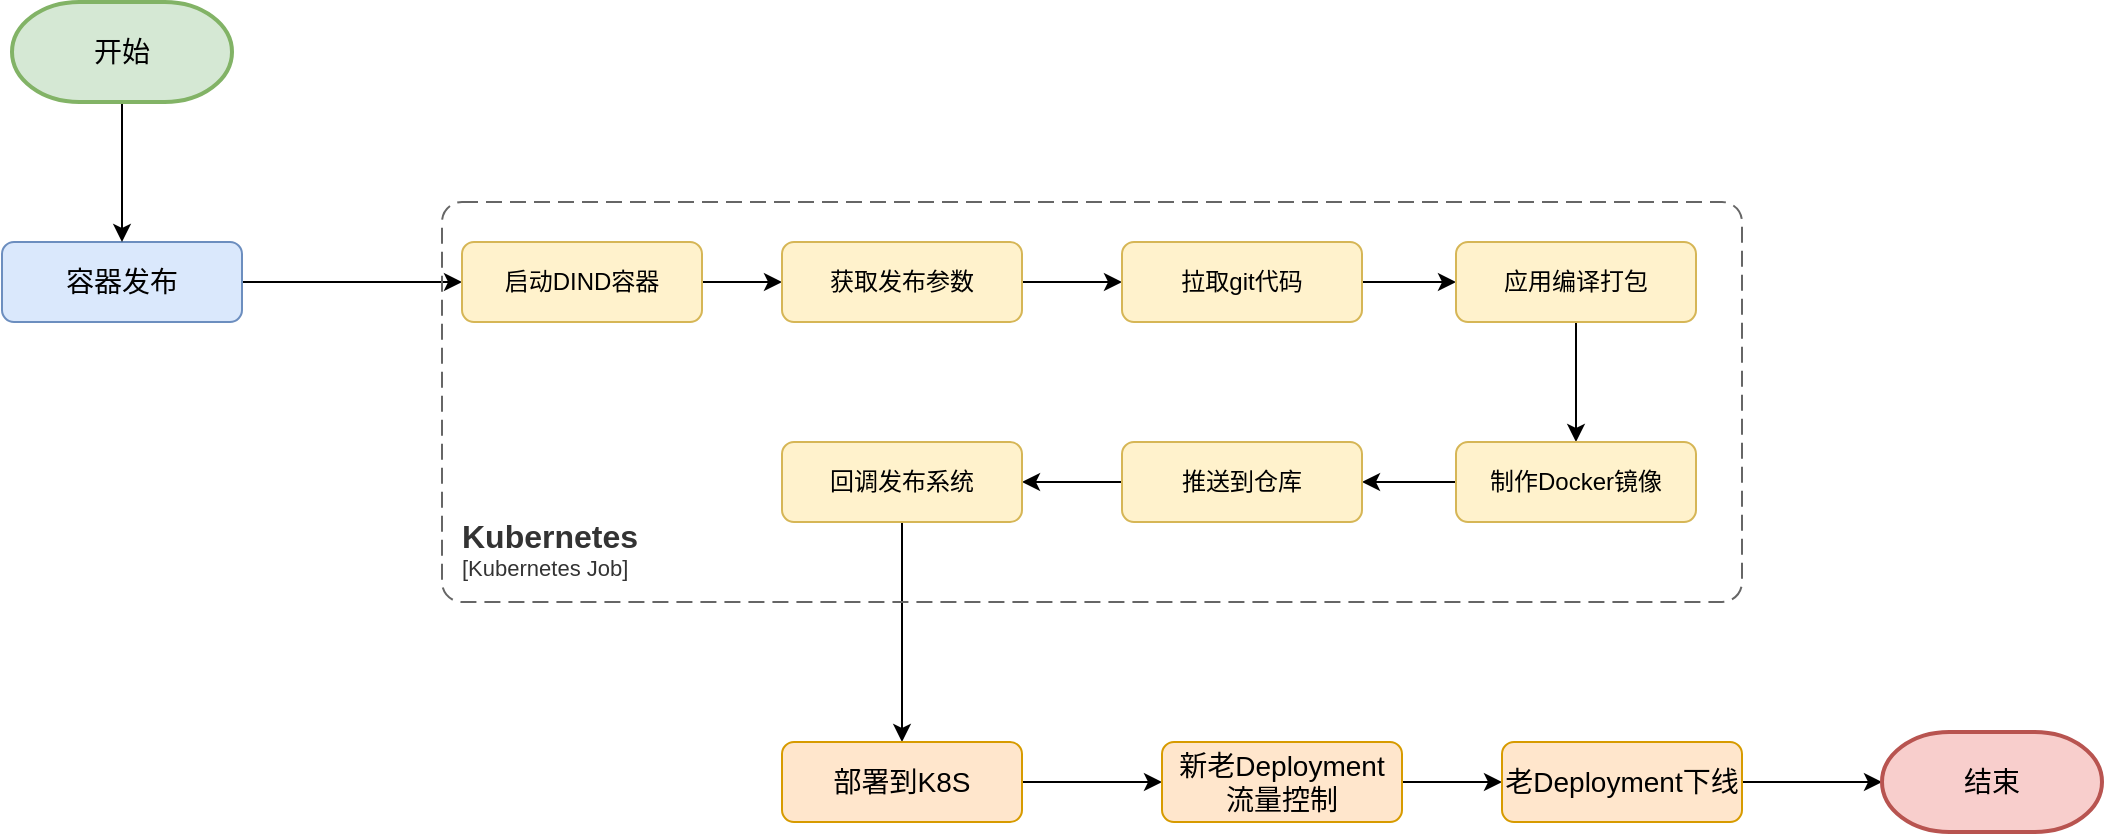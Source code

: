 <mxfile version="20.8.23" type="github">
  <diagram name="第 1 页" id="4kIgwZHt5vIOWwayWws0">
    <mxGraphModel dx="2074" dy="1131" grid="1" gridSize="10" guides="1" tooltips="1" connect="1" arrows="1" fold="1" page="1" pageScale="1" pageWidth="827" pageHeight="1169" math="0" shadow="0">
      <root>
        <mxCell id="0" />
        <mxCell id="1" parent="0" />
        <mxCell id="3ORwyw-SFtlAZMc1a0_2-27" style="edgeStyle=orthogonalEdgeStyle;rounded=0;orthogonalLoop=1;jettySize=auto;html=1;exitX=1;exitY=0.5;exitDx=0;exitDy=0;" edge="1" parent="1" source="3ORwyw-SFtlAZMc1a0_2-14">
          <mxGeometry relative="1" as="geometry">
            <mxPoint x="330" y="190" as="targetPoint" />
          </mxGeometry>
        </mxCell>
        <mxCell id="3ORwyw-SFtlAZMc1a0_2-14" value="&lt;font style=&quot;font-size: 14px;&quot;&gt;容器发布&lt;/font&gt;" style="rounded=1;whiteSpace=wrap;html=1;fillColor=#dae8fc;strokeColor=#6c8ebf;" vertex="1" parent="1">
          <mxGeometry x="100" y="170" width="120" height="40" as="geometry" />
        </mxCell>
        <mxCell id="3ORwyw-SFtlAZMc1a0_2-28" style="edgeStyle=orthogonalEdgeStyle;rounded=0;orthogonalLoop=1;jettySize=auto;html=1;exitX=1;exitY=0.5;exitDx=0;exitDy=0;entryX=0;entryY=0.5;entryDx=0;entryDy=0;" edge="1" parent="1" source="3ORwyw-SFtlAZMc1a0_2-15" target="3ORwyw-SFtlAZMc1a0_2-16">
          <mxGeometry relative="1" as="geometry" />
        </mxCell>
        <mxCell id="3ORwyw-SFtlAZMc1a0_2-15" value="启动DIND容器" style="rounded=1;whiteSpace=wrap;html=1;fillColor=#fff2cc;strokeColor=#d6b656;" vertex="1" parent="1">
          <mxGeometry x="330" y="170" width="120" height="40" as="geometry" />
        </mxCell>
        <mxCell id="3ORwyw-SFtlAZMc1a0_2-30" style="edgeStyle=orthogonalEdgeStyle;rounded=0;orthogonalLoop=1;jettySize=auto;html=1;exitX=1;exitY=0.5;exitDx=0;exitDy=0;entryX=0;entryY=0.5;entryDx=0;entryDy=0;" edge="1" parent="1" source="3ORwyw-SFtlAZMc1a0_2-16" target="3ORwyw-SFtlAZMc1a0_2-17">
          <mxGeometry relative="1" as="geometry" />
        </mxCell>
        <mxCell id="3ORwyw-SFtlAZMc1a0_2-16" value="获取发布参数" style="rounded=1;whiteSpace=wrap;html=1;fillColor=#fff2cc;strokeColor=#d6b656;" vertex="1" parent="1">
          <mxGeometry x="490" y="170" width="120" height="40" as="geometry" />
        </mxCell>
        <mxCell id="3ORwyw-SFtlAZMc1a0_2-31" style="edgeStyle=orthogonalEdgeStyle;rounded=0;orthogonalLoop=1;jettySize=auto;html=1;exitX=1;exitY=0.5;exitDx=0;exitDy=0;" edge="1" parent="1" source="3ORwyw-SFtlAZMc1a0_2-17" target="3ORwyw-SFtlAZMc1a0_2-19">
          <mxGeometry relative="1" as="geometry" />
        </mxCell>
        <mxCell id="3ORwyw-SFtlAZMc1a0_2-17" value="拉取git代码" style="rounded=1;whiteSpace=wrap;html=1;fillColor=#fff2cc;strokeColor=#d6b656;" vertex="1" parent="1">
          <mxGeometry x="660" y="170" width="120" height="40" as="geometry" />
        </mxCell>
        <mxCell id="3ORwyw-SFtlAZMc1a0_2-32" style="edgeStyle=orthogonalEdgeStyle;rounded=0;orthogonalLoop=1;jettySize=auto;html=1;exitX=0.5;exitY=1;exitDx=0;exitDy=0;" edge="1" parent="1" source="3ORwyw-SFtlAZMc1a0_2-19" target="3ORwyw-SFtlAZMc1a0_2-20">
          <mxGeometry relative="1" as="geometry" />
        </mxCell>
        <mxCell id="3ORwyw-SFtlAZMc1a0_2-19" value="应用编译打包" style="rounded=1;whiteSpace=wrap;html=1;fillColor=#fff2cc;strokeColor=#d6b656;" vertex="1" parent="1">
          <mxGeometry x="827" y="170" width="120" height="40" as="geometry" />
        </mxCell>
        <mxCell id="3ORwyw-SFtlAZMc1a0_2-33" style="edgeStyle=orthogonalEdgeStyle;rounded=0;orthogonalLoop=1;jettySize=auto;html=1;exitX=0;exitY=0.5;exitDx=0;exitDy=0;entryX=1;entryY=0.5;entryDx=0;entryDy=0;" edge="1" parent="1" source="3ORwyw-SFtlAZMc1a0_2-20" target="3ORwyw-SFtlAZMc1a0_2-21">
          <mxGeometry relative="1" as="geometry" />
        </mxCell>
        <mxCell id="3ORwyw-SFtlAZMc1a0_2-20" value="制作Docker镜像" style="rounded=1;whiteSpace=wrap;html=1;fillColor=#fff2cc;strokeColor=#d6b656;" vertex="1" parent="1">
          <mxGeometry x="827" y="270" width="120" height="40" as="geometry" />
        </mxCell>
        <mxCell id="3ORwyw-SFtlAZMc1a0_2-34" style="edgeStyle=orthogonalEdgeStyle;rounded=0;orthogonalLoop=1;jettySize=auto;html=1;exitX=0;exitY=0.5;exitDx=0;exitDy=0;entryX=1;entryY=0.5;entryDx=0;entryDy=0;" edge="1" parent="1" source="3ORwyw-SFtlAZMc1a0_2-21" target="3ORwyw-SFtlAZMc1a0_2-22">
          <mxGeometry relative="1" as="geometry" />
        </mxCell>
        <mxCell id="3ORwyw-SFtlAZMc1a0_2-21" value="推送到仓库" style="rounded=1;whiteSpace=wrap;html=1;fillColor=#fff2cc;strokeColor=#d6b656;" vertex="1" parent="1">
          <mxGeometry x="660" y="270" width="120" height="40" as="geometry" />
        </mxCell>
        <mxCell id="3ORwyw-SFtlAZMc1a0_2-53" style="edgeStyle=orthogonalEdgeStyle;rounded=0;orthogonalLoop=1;jettySize=auto;html=1;exitX=0.5;exitY=1;exitDx=0;exitDy=0;startArrow=none;startFill=0;endArrow=classic;endFill=1;" edge="1" parent="1" source="3ORwyw-SFtlAZMc1a0_2-22" target="3ORwyw-SFtlAZMc1a0_2-50">
          <mxGeometry relative="1" as="geometry" />
        </mxCell>
        <mxCell id="3ORwyw-SFtlAZMc1a0_2-22" value="回调发布系统" style="rounded=1;whiteSpace=wrap;html=1;fillColor=#fff2cc;strokeColor=#d6b656;" vertex="1" parent="1">
          <mxGeometry x="490" y="270" width="120" height="40" as="geometry" />
        </mxCell>
        <object placeholders="1" c4Name="Kubernetes" c4Type="SystemScopeBoundary" c4Application="Kubernetes Job" label="&lt;font style=&quot;font-size: 16px&quot;&gt;&lt;b&gt;&lt;div style=&quot;text-align: left&quot;&gt;%c4Name%&lt;/div&gt;&lt;/b&gt;&lt;/font&gt;&lt;div style=&quot;text-align: left&quot;&gt;[%c4Application%]&lt;/div&gt;" id="3ORwyw-SFtlAZMc1a0_2-25">
          <mxCell style="rounded=1;fontSize=11;whiteSpace=wrap;html=1;dashed=1;arcSize=20;fillColor=none;strokeColor=#666666;fontColor=#333333;labelBackgroundColor=none;align=left;verticalAlign=bottom;labelBorderColor=none;spacingTop=0;spacing=10;dashPattern=8 4;metaEdit=1;rotatable=0;perimeter=rectanglePerimeter;noLabel=0;labelPadding=0;allowArrows=0;connectable=0;expand=0;recursiveResize=0;editable=1;pointerEvents=0;absoluteArcSize=1;points=[[0.25,0,0],[0.5,0,0],[0.75,0,0],[1,0.25,0],[1,0.5,0],[1,0.75,0],[0.75,1,0],[0.5,1,0],[0.25,1,0],[0,0.75,0],[0,0.5,0],[0,0.25,0]];" vertex="1" parent="1">
            <mxGeometry x="320" y="150" width="650" height="200" as="geometry" />
          </mxCell>
        </object>
        <mxCell id="3ORwyw-SFtlAZMc1a0_2-54" style="edgeStyle=orthogonalEdgeStyle;rounded=0;orthogonalLoop=1;jettySize=auto;html=1;startArrow=none;startFill=0;endArrow=classic;endFill=1;entryX=0;entryY=0.5;entryDx=0;entryDy=0;" edge="1" parent="1" source="3ORwyw-SFtlAZMc1a0_2-50" target="3ORwyw-SFtlAZMc1a0_2-51">
          <mxGeometry relative="1" as="geometry">
            <mxPoint x="860" y="470" as="targetPoint" />
          </mxGeometry>
        </mxCell>
        <mxCell id="3ORwyw-SFtlAZMc1a0_2-50" value="&lt;font style=&quot;font-size: 14px;&quot;&gt;部署到K8S&lt;/font&gt;" style="rounded=1;whiteSpace=wrap;html=1;fillColor=#ffe6cc;strokeColor=#d79b00;" vertex="1" parent="1">
          <mxGeometry x="490" y="420" width="120" height="40" as="geometry" />
        </mxCell>
        <mxCell id="3ORwyw-SFtlAZMc1a0_2-55" style="edgeStyle=orthogonalEdgeStyle;rounded=0;orthogonalLoop=1;jettySize=auto;html=1;startArrow=none;startFill=0;endArrow=classic;endFill=1;" edge="1" parent="1" source="3ORwyw-SFtlAZMc1a0_2-51" target="3ORwyw-SFtlAZMc1a0_2-52">
          <mxGeometry relative="1" as="geometry" />
        </mxCell>
        <mxCell id="3ORwyw-SFtlAZMc1a0_2-51" value="&lt;font style=&quot;font-size: 14px;&quot;&gt;新老Deployment&lt;br&gt;流量控制&lt;/font&gt;" style="rounded=1;whiteSpace=wrap;html=1;fillColor=#ffe6cc;strokeColor=#d79b00;" vertex="1" parent="1">
          <mxGeometry x="680" y="420" width="120" height="40" as="geometry" />
        </mxCell>
        <mxCell id="3ORwyw-SFtlAZMc1a0_2-62" style="edgeStyle=orthogonalEdgeStyle;rounded=0;orthogonalLoop=1;jettySize=auto;html=1;exitX=1;exitY=0.5;exitDx=0;exitDy=0;entryX=0;entryY=0.5;entryDx=0;entryDy=0;entryPerimeter=0;startArrow=none;startFill=0;endArrow=classic;endFill=1;" edge="1" parent="1" source="3ORwyw-SFtlAZMc1a0_2-52" target="3ORwyw-SFtlAZMc1a0_2-57">
          <mxGeometry relative="1" as="geometry" />
        </mxCell>
        <mxCell id="3ORwyw-SFtlAZMc1a0_2-52" value="&lt;font style=&quot;font-size: 14px;&quot;&gt;老Deployment下线&lt;/font&gt;" style="rounded=1;whiteSpace=wrap;html=1;fillColor=#ffe6cc;strokeColor=#d79b00;" vertex="1" parent="1">
          <mxGeometry x="850" y="420" width="120" height="40" as="geometry" />
        </mxCell>
        <mxCell id="3ORwyw-SFtlAZMc1a0_2-57" value="&lt;font style=&quot;font-size: 14px;&quot;&gt;结束&lt;/font&gt;" style="strokeWidth=2;html=1;shape=mxgraph.flowchart.terminator;whiteSpace=wrap;fillColor=#f8cecc;strokeColor=#b85450;" vertex="1" parent="1">
          <mxGeometry x="1040" y="415" width="110" height="50" as="geometry" />
        </mxCell>
        <mxCell id="3ORwyw-SFtlAZMc1a0_2-64" style="edgeStyle=orthogonalEdgeStyle;rounded=0;orthogonalLoop=1;jettySize=auto;html=1;exitX=0.5;exitY=1;exitDx=0;exitDy=0;exitPerimeter=0;entryX=0.5;entryY=0;entryDx=0;entryDy=0;startArrow=none;startFill=0;endArrow=classic;endFill=1;" edge="1" parent="1" source="3ORwyw-SFtlAZMc1a0_2-63" target="3ORwyw-SFtlAZMc1a0_2-14">
          <mxGeometry relative="1" as="geometry" />
        </mxCell>
        <mxCell id="3ORwyw-SFtlAZMc1a0_2-63" value="&lt;font style=&quot;font-size: 14px;&quot;&gt;开始&lt;/font&gt;" style="strokeWidth=2;html=1;shape=mxgraph.flowchart.terminator;whiteSpace=wrap;fillColor=#d5e8d4;strokeColor=#82b366;" vertex="1" parent="1">
          <mxGeometry x="105" y="50" width="110" height="50" as="geometry" />
        </mxCell>
      </root>
    </mxGraphModel>
  </diagram>
</mxfile>
